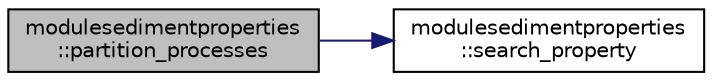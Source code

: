 digraph "modulesedimentproperties::partition_processes"
{
 // LATEX_PDF_SIZE
  edge [fontname="Helvetica",fontsize="10",labelfontname="Helvetica",labelfontsize="10"];
  node [fontname="Helvetica",fontsize="10",shape=record];
  rankdir="LR";
  Node1 [label="modulesedimentproperties\l::partition_processes",height=0.2,width=0.4,color="black", fillcolor="grey75", style="filled", fontcolor="black",tooltip=" "];
  Node1 -> Node2 [color="midnightblue",fontsize="10",style="solid",fontname="Helvetica"];
  Node2 [label="modulesedimentproperties\l::search_property",height=0.2,width=0.4,color="black", fillcolor="white", style="filled",URL="$namespacemodulesedimentproperties.html#a30718f70ea81a445eb986292b5c9cd5f",tooltip=" "];
}
